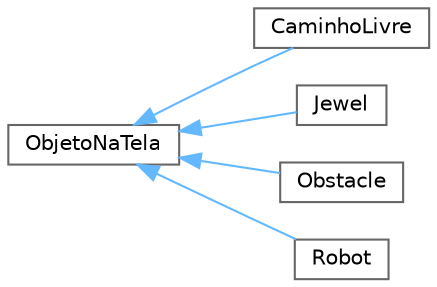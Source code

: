 digraph "Graphical Class Hierarchy"
{
 // LATEX_PDF_SIZE
  bgcolor="transparent";
  edge [fontname=Helvetica,fontsize=10,labelfontname=Helvetica,labelfontsize=10];
  node [fontname=Helvetica,fontsize=10,shape=box,height=0.2,width=0.4];
  rankdir="LR";
  Node0 [label="ObjetoNaTela",height=0.2,width=0.4,color="grey40", fillcolor="white", style="filled",URL="$class_objeto_na_tela.html",tooltip="Class  ObjetoNaTela é um classe abstrata que armazena as informações comuns a todos os elementos que ..."];
  Node0 -> Node1 [dir="back",color="steelblue1",style="solid"];
  Node1 [label="CaminhoLivre",height=0.2,width=0.4,color="grey40", fillcolor="white", style="filled",URL="$class_caminho_livre.html",tooltip=" "];
  Node0 -> Node2 [dir="back",color="steelblue1",style="solid"];
  Node2 [label="Jewel",height=0.2,width=0.4,color="grey40", fillcolor="white", style="filled",URL="$class_jewel.html",tooltip=" "];
  Node0 -> Node3 [dir="back",color="steelblue1",style="solid"];
  Node3 [label="Obstacle",height=0.2,width=0.4,color="grey40", fillcolor="white", style="filled",URL="$class_obstacle.html",tooltip=" "];
  Node0 -> Node4 [dir="back",color="steelblue1",style="solid"];
  Node4 [label="Robot",height=0.2,width=0.4,color="grey40", fillcolor="white", style="filled",URL="$class_robot.html",tooltip=" "];
}
